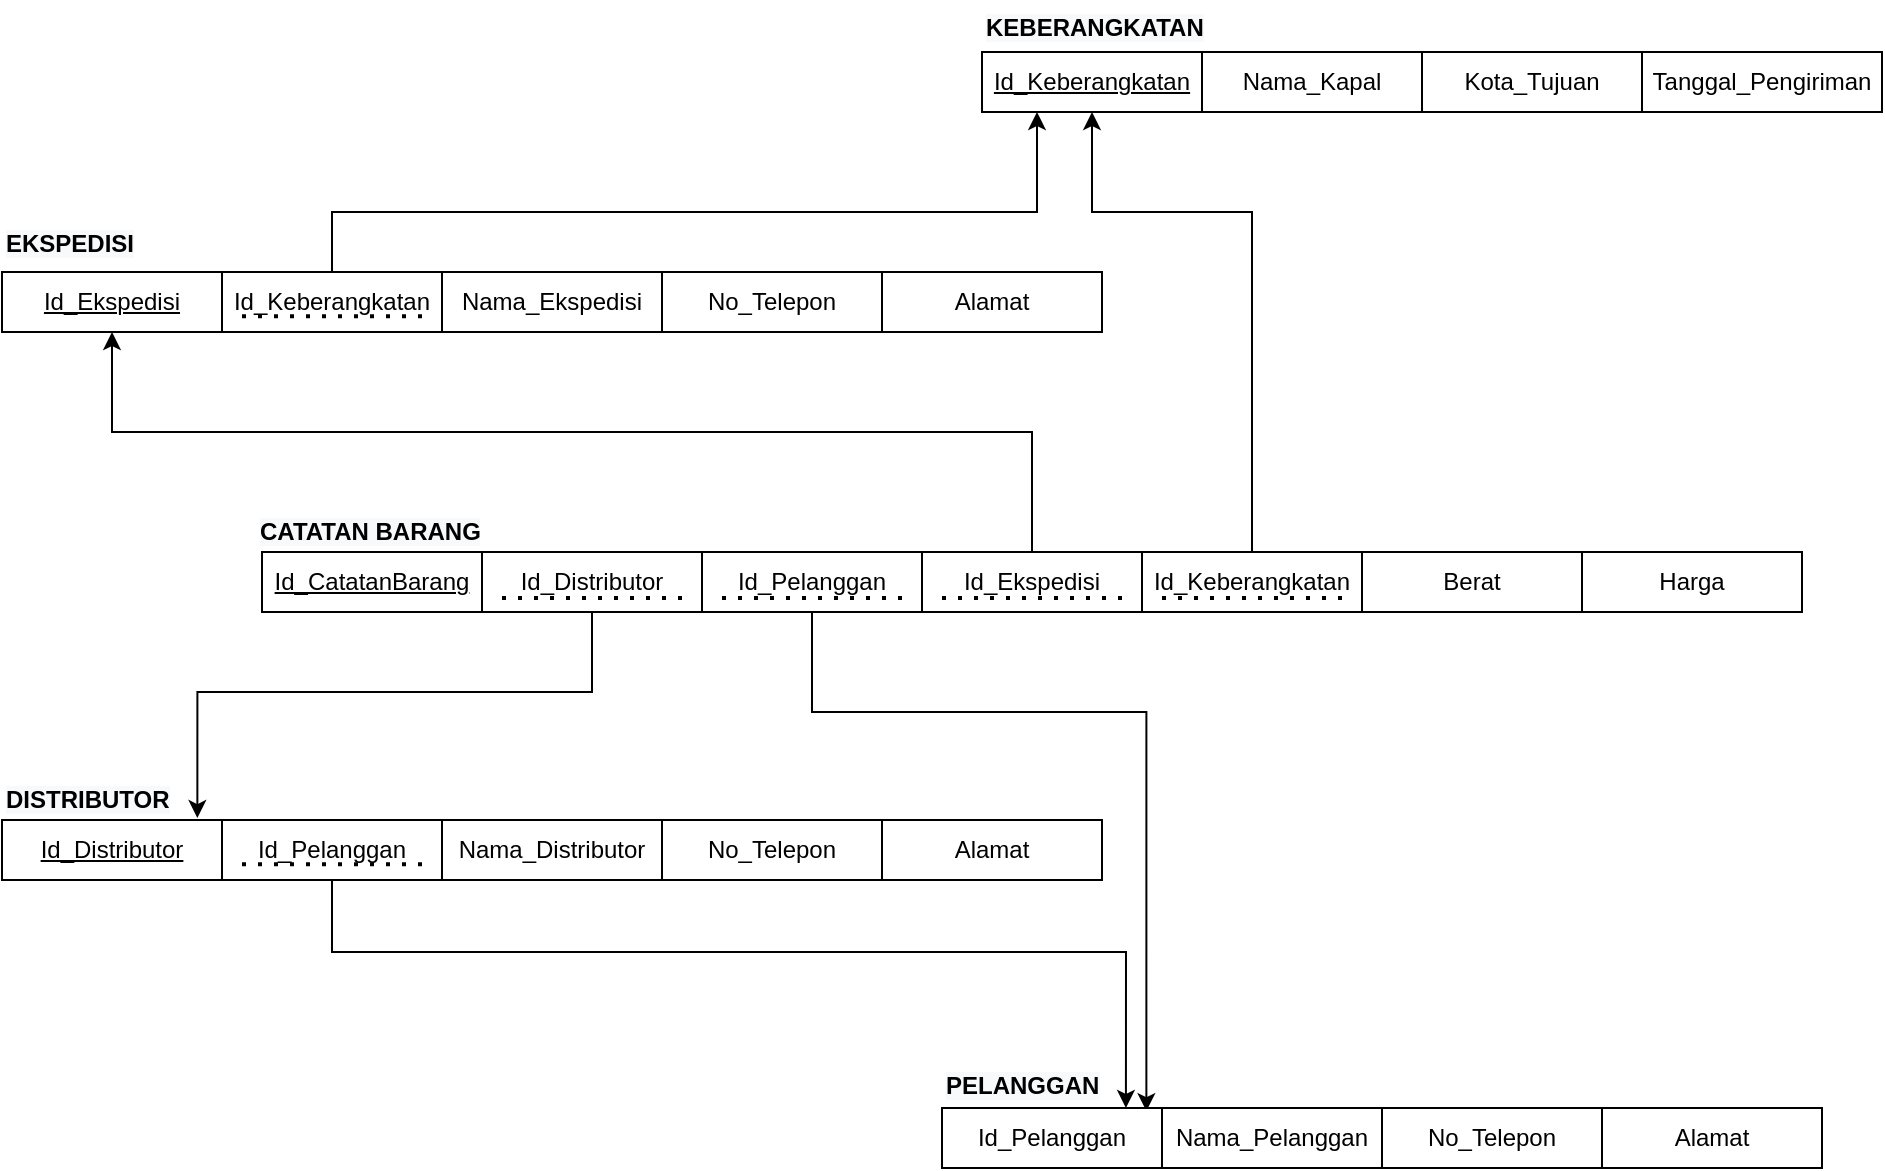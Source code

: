 <mxfile version="14.7.10" type="device"><diagram id="R2lEEEUBdFMjLlhIrx00" name="Page-1"><mxGraphModel dx="782" dy="468" grid="1" gridSize="10" guides="1" tooltips="1" connect="1" arrows="1" fold="1" page="1" pageScale="1" pageWidth="850" pageHeight="1100" math="0" shadow="0" extFonts="Permanent Marker^https://fonts.googleapis.com/css?family=Permanent+Marker"><root><mxCell id="0"/><mxCell id="1" parent="0"/><mxCell id="5j4ANxR9fNXtiTFx8_Qt-1" value="&lt;u&gt;Id_CatatanBarang&lt;/u&gt;" style="rounded=0;whiteSpace=wrap;html=1;" parent="1" vertex="1"><mxGeometry x="240" y="356" width="110" height="30" as="geometry"/></mxCell><mxCell id="5j4ANxR9fNXtiTFx8_Qt-65" style="edgeStyle=orthogonalEdgeStyle;rounded=0;orthogonalLoop=1;jettySize=auto;html=1;exitX=0.5;exitY=1;exitDx=0;exitDy=0;entryX=0.888;entryY=-0.033;entryDx=0;entryDy=0;entryPerimeter=0;startArrow=none;startFill=0;endArrow=classic;endFill=1;" parent="1" source="5j4ANxR9fNXtiTFx8_Qt-6" target="5j4ANxR9fNXtiTFx8_Qt-29" edge="1"><mxGeometry relative="1" as="geometry"><Array as="points"><mxPoint x="405" y="426"/><mxPoint x="208" y="426"/></Array></mxGeometry></mxCell><mxCell id="5j4ANxR9fNXtiTFx8_Qt-6" value="Id_Distributor" style="rounded=0;whiteSpace=wrap;html=1;" parent="1" vertex="1"><mxGeometry x="350" y="356" width="110" height="30" as="geometry"/></mxCell><mxCell id="5j4ANxR9fNXtiTFx8_Qt-67" style="edgeStyle=orthogonalEdgeStyle;rounded=0;orthogonalLoop=1;jettySize=auto;html=1;exitX=0.5;exitY=1;exitDx=0;exitDy=0;entryX=0.929;entryY=0.052;entryDx=0;entryDy=0;entryPerimeter=0;startArrow=none;startFill=0;endArrow=classic;endFill=1;" parent="1" source="5j4ANxR9fNXtiTFx8_Qt-8" target="5j4ANxR9fNXtiTFx8_Qt-37" edge="1"><mxGeometry relative="1" as="geometry"><Array as="points"><mxPoint x="515" y="436"/><mxPoint x="682" y="436"/></Array></mxGeometry></mxCell><mxCell id="5j4ANxR9fNXtiTFx8_Qt-8" value="Id_Pelanggan" style="rounded=0;whiteSpace=wrap;html=1;" parent="1" vertex="1"><mxGeometry x="460" y="356" width="110" height="30" as="geometry"/></mxCell><mxCell id="5j4ANxR9fNXtiTFx8_Qt-54" style="edgeStyle=orthogonalEdgeStyle;rounded=0;orthogonalLoop=1;jettySize=auto;html=1;exitX=0.5;exitY=0;exitDx=0;exitDy=0;entryX=0.5;entryY=1;entryDx=0;entryDy=0;startArrow=none;startFill=0;endArrow=classic;endFill=1;" parent="1" source="5j4ANxR9fNXtiTFx8_Qt-9" target="5j4ANxR9fNXtiTFx8_Qt-48" edge="1"><mxGeometry relative="1" as="geometry"><Array as="points"><mxPoint x="625" y="296"/><mxPoint x="165" y="296"/></Array></mxGeometry></mxCell><mxCell id="5j4ANxR9fNXtiTFx8_Qt-9" value="Id_Ekspedisi" style="rounded=0;whiteSpace=wrap;html=1;" parent="1" vertex="1"><mxGeometry x="570" y="356" width="110" height="30" as="geometry"/></mxCell><mxCell id="5j4ANxR9fNXtiTFx8_Qt-61" style="edgeStyle=orthogonalEdgeStyle;rounded=0;orthogonalLoop=1;jettySize=auto;html=1;exitX=0.5;exitY=0;exitDx=0;exitDy=0;entryX=0.5;entryY=1;entryDx=0;entryDy=0;startArrow=none;startFill=0;endArrow=classic;endFill=1;" parent="1" source="5j4ANxR9fNXtiTFx8_Qt-10" target="5j4ANxR9fNXtiTFx8_Qt-55" edge="1"><mxGeometry relative="1" as="geometry"><Array as="points"><mxPoint x="735" y="186"/><mxPoint x="655" y="186"/></Array></mxGeometry></mxCell><mxCell id="5j4ANxR9fNXtiTFx8_Qt-10" value="Id_Keberangkatan" style="rounded=0;whiteSpace=wrap;html=1;" parent="1" vertex="1"><mxGeometry x="680" y="356" width="110" height="30" as="geometry"/></mxCell><mxCell id="5j4ANxR9fNXtiTFx8_Qt-13" value="&lt;span style=&quot;text-align: left&quot;&gt;Berat&lt;/span&gt;" style="rounded=0;whiteSpace=wrap;html=1;" parent="1" vertex="1"><mxGeometry x="790" y="356" width="110" height="30" as="geometry"/></mxCell><mxCell id="5j4ANxR9fNXtiTFx8_Qt-14" value="&lt;span style=&quot;text-align: left&quot;&gt;Harga&lt;/span&gt;" style="rounded=0;whiteSpace=wrap;html=1;" parent="1" vertex="1"><mxGeometry x="900" y="356" width="110" height="30" as="geometry"/></mxCell><mxCell id="5j4ANxR9fNXtiTFx8_Qt-17" value="" style="endArrow=none;dashed=1;html=1;dashPattern=1 3;strokeWidth=2;" parent="1" edge="1"><mxGeometry width="50" height="50" relative="1" as="geometry"><mxPoint x="690" y="379" as="sourcePoint"/><mxPoint x="780" y="379" as="targetPoint"/></mxGeometry></mxCell><mxCell id="5j4ANxR9fNXtiTFx8_Qt-18" value="" style="endArrow=none;dashed=1;html=1;dashPattern=1 3;strokeWidth=2;" parent="1" edge="1"><mxGeometry width="50" height="50" relative="1" as="geometry"><mxPoint x="580" y="379" as="sourcePoint"/><mxPoint x="670" y="379" as="targetPoint"/></mxGeometry></mxCell><mxCell id="5j4ANxR9fNXtiTFx8_Qt-19" value="" style="endArrow=none;dashed=1;html=1;dashPattern=1 3;strokeWidth=2;" parent="1" edge="1"><mxGeometry width="50" height="50" relative="1" as="geometry"><mxPoint x="470" y="379" as="sourcePoint"/><mxPoint x="560" y="379" as="targetPoint"/></mxGeometry></mxCell><mxCell id="5j4ANxR9fNXtiTFx8_Qt-20" value="" style="endArrow=none;dashed=1;html=1;dashPattern=1 3;strokeWidth=2;" parent="1" edge="1"><mxGeometry width="50" height="50" relative="1" as="geometry"><mxPoint x="360" y="379" as="sourcePoint"/><mxPoint x="450" y="379" as="targetPoint"/></mxGeometry></mxCell><mxCell id="5j4ANxR9fNXtiTFx8_Qt-29" value="&lt;span style=&quot;font-family: &amp;#34;helvetica&amp;#34; ; text-align: left&quot;&gt;&lt;u&gt;Id_Distributor&lt;/u&gt;&lt;/span&gt;" style="rounded=0;whiteSpace=wrap;html=1;" parent="1" vertex="1"><mxGeometry x="110.0" y="490" width="110" height="30" as="geometry"/></mxCell><mxCell id="5j4ANxR9fNXtiTFx8_Qt-30" value="&lt;span style=&quot;text-align: left&quot;&gt;Nama_Distributor&lt;/span&gt;" style="rounded=0;whiteSpace=wrap;html=1;" parent="1" vertex="1"><mxGeometry x="330.0" y="490" width="110" height="30" as="geometry"/></mxCell><mxCell id="5j4ANxR9fNXtiTFx8_Qt-31" value="&lt;span style=&quot;text-align: left&quot;&gt;No_Telepon&lt;/span&gt;" style="rounded=0;whiteSpace=wrap;html=1;" parent="1" vertex="1"><mxGeometry x="440" y="490" width="110" height="30" as="geometry"/></mxCell><mxCell id="5j4ANxR9fNXtiTFx8_Qt-32" value="&lt;span style=&quot;text-align: left&quot;&gt;Alamat&lt;/span&gt;" style="rounded=0;whiteSpace=wrap;html=1;" parent="1" vertex="1"><mxGeometry x="550" y="490" width="110" height="30" as="geometry"/></mxCell><mxCell id="5j4ANxR9fNXtiTFx8_Qt-37" value="&lt;span style=&quot;font-family: &amp;#34;helvetica&amp;#34; ; text-align: left&quot;&gt;Id_Pelanggan&lt;/span&gt;" style="rounded=0;whiteSpace=wrap;html=1;" parent="1" vertex="1"><mxGeometry x="580" y="634" width="110" height="30" as="geometry"/></mxCell><mxCell id="5j4ANxR9fNXtiTFx8_Qt-38" value="&lt;span style=&quot;text-align: left&quot;&gt;Nama_Pelanggan&lt;/span&gt;" style="rounded=0;whiteSpace=wrap;html=1;" parent="1" vertex="1"><mxGeometry x="690" y="634" width="110" height="30" as="geometry"/></mxCell><mxCell id="5j4ANxR9fNXtiTFx8_Qt-39" value="&lt;span style=&quot;text-align: left&quot;&gt;No_Telepon&lt;/span&gt;" style="rounded=0;whiteSpace=wrap;html=1;" parent="1" vertex="1"><mxGeometry x="800" y="634" width="110" height="30" as="geometry"/></mxCell><mxCell id="5j4ANxR9fNXtiTFx8_Qt-40" value="&lt;span style=&quot;text-align: left&quot;&gt;Alamat&lt;/span&gt;" style="rounded=0;whiteSpace=wrap;html=1;" parent="1" vertex="1"><mxGeometry x="910" y="634" width="110" height="30" as="geometry"/></mxCell><mxCell id="5j4ANxR9fNXtiTFx8_Qt-69" style="edgeStyle=orthogonalEdgeStyle;rounded=0;orthogonalLoop=1;jettySize=auto;html=1;exitX=0.5;exitY=1;exitDx=0;exitDy=0;entryX=0.836;entryY=-0.001;entryDx=0;entryDy=0;entryPerimeter=0;startArrow=none;startFill=0;endArrow=classic;endFill=1;" parent="1" source="5j4ANxR9fNXtiTFx8_Qt-44" target="5j4ANxR9fNXtiTFx8_Qt-37" edge="1"><mxGeometry relative="1" as="geometry"><Array as="points"><mxPoint x="275" y="556"/><mxPoint x="672" y="556"/></Array></mxGeometry></mxCell><mxCell id="5j4ANxR9fNXtiTFx8_Qt-44" value="Id_Pelanggan" style="rounded=0;whiteSpace=wrap;html=1;" parent="1" vertex="1"><mxGeometry x="220" y="490" width="110" height="30" as="geometry"/></mxCell><mxCell id="5j4ANxR9fNXtiTFx8_Qt-45" value="" style="endArrow=none;dashed=1;html=1;dashPattern=1 3;strokeWidth=2;" parent="1" edge="1"><mxGeometry width="50" height="50" relative="1" as="geometry"><mxPoint x="230" y="512.17" as="sourcePoint"/><mxPoint x="320" y="512.17" as="targetPoint"/></mxGeometry></mxCell><mxCell id="5j4ANxR9fNXtiTFx8_Qt-48" value="&lt;span style=&quot;font-family: &amp;#34;helvetica&amp;#34; ; text-align: left&quot;&gt;&lt;u&gt;Id_Ekspedisi&lt;/u&gt;&lt;/span&gt;" style="rounded=0;whiteSpace=wrap;html=1;" parent="1" vertex="1"><mxGeometry x="110.0" y="216" width="110" height="30" as="geometry"/></mxCell><mxCell id="5j4ANxR9fNXtiTFx8_Qt-49" value="&lt;span style=&quot;text-align: left&quot;&gt;Nama_Ekspedisi&lt;/span&gt;" style="rounded=0;whiteSpace=wrap;html=1;" parent="1" vertex="1"><mxGeometry x="330" y="216" width="110" height="30" as="geometry"/></mxCell><mxCell id="5j4ANxR9fNXtiTFx8_Qt-50" value="&lt;span style=&quot;text-align: left&quot;&gt;No_Telepon&lt;/span&gt;" style="rounded=0;whiteSpace=wrap;html=1;" parent="1" vertex="1"><mxGeometry x="440" y="216" width="110" height="30" as="geometry"/></mxCell><mxCell id="5j4ANxR9fNXtiTFx8_Qt-51" value="&lt;span style=&quot;text-align: left&quot;&gt;Alamat&lt;/span&gt;" style="rounded=0;whiteSpace=wrap;html=1;" parent="1" vertex="1"><mxGeometry x="550" y="216" width="110" height="30" as="geometry"/></mxCell><mxCell id="5j4ANxR9fNXtiTFx8_Qt-62" style="edgeStyle=orthogonalEdgeStyle;rounded=0;orthogonalLoop=1;jettySize=auto;html=1;exitX=0.5;exitY=0;exitDx=0;exitDy=0;entryX=0.25;entryY=1;entryDx=0;entryDy=0;startArrow=none;startFill=0;endArrow=classic;endFill=1;" parent="1" source="5j4ANxR9fNXtiTFx8_Qt-52" target="5j4ANxR9fNXtiTFx8_Qt-55" edge="1"><mxGeometry relative="1" as="geometry"><Array as="points"><mxPoint x="275" y="186"/><mxPoint x="628" y="186"/></Array></mxGeometry></mxCell><mxCell id="5j4ANxR9fNXtiTFx8_Qt-52" value="Id_Keberangkatan" style="rounded=0;whiteSpace=wrap;html=1;" parent="1" vertex="1"><mxGeometry x="220" y="216" width="110" height="30" as="geometry"/></mxCell><mxCell id="5j4ANxR9fNXtiTFx8_Qt-53" value="" style="endArrow=none;dashed=1;html=1;dashPattern=1 3;strokeWidth=2;" parent="1" edge="1"><mxGeometry width="50" height="50" relative="1" as="geometry"><mxPoint x="230" y="238.17" as="sourcePoint"/><mxPoint x="320" y="238.17" as="targetPoint"/></mxGeometry></mxCell><mxCell id="5j4ANxR9fNXtiTFx8_Qt-55" value="&lt;span style=&quot;font-family: &amp;#34;helvetica&amp;#34; ; text-align: left&quot;&gt;&lt;u&gt;Id_Keberangkatan&lt;/u&gt;&lt;/span&gt;" style="rounded=0;whiteSpace=wrap;html=1;" parent="1" vertex="1"><mxGeometry x="600" y="106" width="110" height="30" as="geometry"/></mxCell><mxCell id="5j4ANxR9fNXtiTFx8_Qt-56" value="&lt;span style=&quot;text-align: left&quot;&gt;Nama_Kapal&lt;/span&gt;" style="rounded=0;whiteSpace=wrap;html=1;" parent="1" vertex="1"><mxGeometry x="710" y="106" width="110" height="30" as="geometry"/></mxCell><mxCell id="5j4ANxR9fNXtiTFx8_Qt-57" value="&lt;span style=&quot;text-align: left&quot;&gt;Kota_Tujuan&lt;/span&gt;" style="rounded=0;whiteSpace=wrap;html=1;" parent="1" vertex="1"><mxGeometry x="820" y="106" width="110" height="30" as="geometry"/></mxCell><mxCell id="5j4ANxR9fNXtiTFx8_Qt-58" value="&lt;span style=&quot;text-align: left&quot;&gt;Tanggal_Pengiriman&lt;/span&gt;" style="rounded=0;whiteSpace=wrap;html=1;" parent="1" vertex="1"><mxGeometry x="930" y="106" width="120" height="30" as="geometry"/></mxCell><mxCell id="5j4ANxR9fNXtiTFx8_Qt-63" value="&lt;span style=&quot;color: rgb(0 , 0 , 0) ; font-family: &amp;#34;helvetica&amp;#34; ; font-size: 12px ; font-style: normal ; letter-spacing: normal ; text-align: center ; text-indent: 0px ; text-transform: none ; word-spacing: 0px ; background-color: rgb(248 , 249 , 250)&quot;&gt;&lt;b&gt;CATATAN BARANG&lt;/b&gt;&lt;/span&gt;" style="text;whiteSpace=wrap;html=1;" parent="1" vertex="1"><mxGeometry x="237" y="332" width="120" height="30" as="geometry"/></mxCell><mxCell id="5j4ANxR9fNXtiTFx8_Qt-64" value="&lt;span style=&quot;color: rgb(0 , 0 , 0) ; font-family: &amp;#34;helvetica&amp;#34; ; font-size: 12px ; font-style: normal ; letter-spacing: normal ; text-align: center ; text-indent: 0px ; text-transform: none ; word-spacing: 0px ; background-color: rgb(248 , 249 , 250)&quot;&gt;&lt;b&gt;DISTRIBUTOR&lt;/b&gt;&lt;/span&gt;" style="text;whiteSpace=wrap;html=1;" parent="1" vertex="1"><mxGeometry x="110" y="466" width="90" height="30" as="geometry"/></mxCell><mxCell id="5j4ANxR9fNXtiTFx8_Qt-66" value="&lt;span style=&quot;color: rgb(0 , 0 , 0) ; font-family: &amp;#34;helvetica&amp;#34; ; font-size: 12px ; font-style: normal ; letter-spacing: normal ; text-align: center ; text-indent: 0px ; text-transform: none ; word-spacing: 0px ; background-color: rgb(248 , 249 , 250)&quot;&gt;&lt;b&gt;PELANGGAN&lt;/b&gt;&lt;/span&gt;" style="text;whiteSpace=wrap;html=1;" parent="1" vertex="1"><mxGeometry x="580" y="609" width="80" height="30" as="geometry"/></mxCell><mxCell id="5j4ANxR9fNXtiTFx8_Qt-71" value="&lt;span style=&quot;color: rgb(0 , 0 , 0) ; font-family: &amp;#34;helvetica&amp;#34; ; font-size: 12px ; font-style: normal ; letter-spacing: normal ; text-align: center ; text-indent: 0px ; text-transform: none ; word-spacing: 0px ; background-color: rgb(248 , 249 , 250)&quot;&gt;&lt;b&gt;EKSPEDISI&lt;/b&gt;&lt;/span&gt;" style="text;whiteSpace=wrap;html=1;" parent="1" vertex="1"><mxGeometry x="110" y="188" width="90" height="30" as="geometry"/></mxCell><mxCell id="5j4ANxR9fNXtiTFx8_Qt-72" value="&lt;span style=&quot;color: rgb(0 , 0 , 0) ; font-family: &amp;#34;helvetica&amp;#34; ; font-size: 12px ; font-style: normal ; letter-spacing: normal ; text-align: center ; text-indent: 0px ; text-transform: none ; word-spacing: 0px ; background-color: rgb(248 , 249 , 250)&quot;&gt;&lt;b&gt;KEBERANGKATAN&lt;/b&gt;&lt;/span&gt;" style="text;whiteSpace=wrap;html=1;" parent="1" vertex="1"><mxGeometry x="600" y="80" width="90" height="30" as="geometry"/></mxCell></root></mxGraphModel></diagram></mxfile>